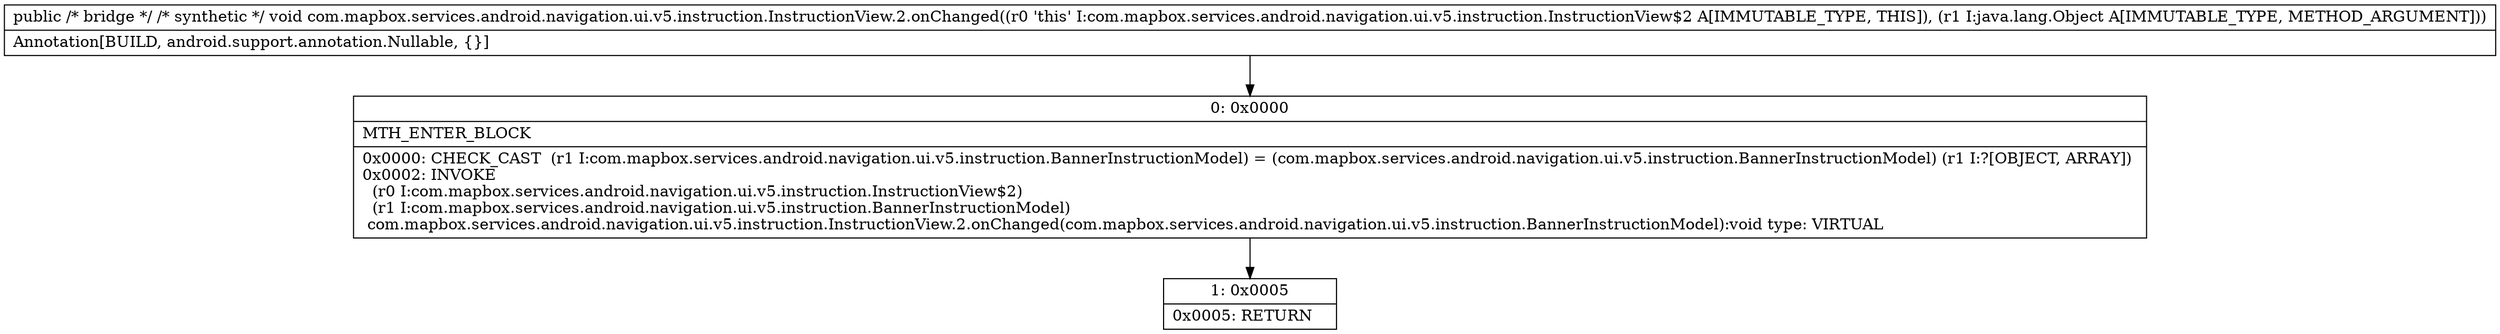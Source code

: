 digraph "CFG forcom.mapbox.services.android.navigation.ui.v5.instruction.InstructionView.2.onChanged(Ljava\/lang\/Object;)V" {
Node_0 [shape=record,label="{0\:\ 0x0000|MTH_ENTER_BLOCK\l|0x0000: CHECK_CAST  (r1 I:com.mapbox.services.android.navigation.ui.v5.instruction.BannerInstructionModel) = (com.mapbox.services.android.navigation.ui.v5.instruction.BannerInstructionModel) (r1 I:?[OBJECT, ARRAY]) \l0x0002: INVOKE  \l  (r0 I:com.mapbox.services.android.navigation.ui.v5.instruction.InstructionView$2)\l  (r1 I:com.mapbox.services.android.navigation.ui.v5.instruction.BannerInstructionModel)\l com.mapbox.services.android.navigation.ui.v5.instruction.InstructionView.2.onChanged(com.mapbox.services.android.navigation.ui.v5.instruction.BannerInstructionModel):void type: VIRTUAL \l}"];
Node_1 [shape=record,label="{1\:\ 0x0005|0x0005: RETURN   \l}"];
MethodNode[shape=record,label="{public \/* bridge *\/ \/* synthetic *\/ void com.mapbox.services.android.navigation.ui.v5.instruction.InstructionView.2.onChanged((r0 'this' I:com.mapbox.services.android.navigation.ui.v5.instruction.InstructionView$2 A[IMMUTABLE_TYPE, THIS]), (r1 I:java.lang.Object A[IMMUTABLE_TYPE, METHOD_ARGUMENT]))  | Annotation[BUILD, android.support.annotation.Nullable, \{\}]\l}"];
MethodNode -> Node_0;
Node_0 -> Node_1;
}

